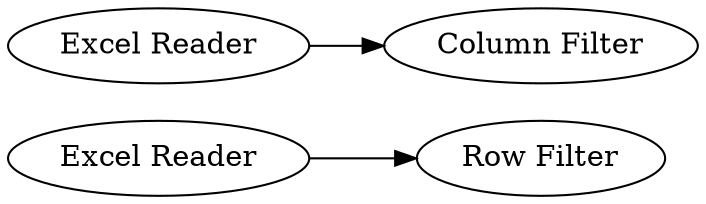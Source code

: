 digraph {
	1 [label="Excel Reader"]
	2 [label="Row Filter"]
	3 [label="Excel Reader"]
	4 [label="Column Filter"]
	1 -> 2
	3 -> 4
	rankdir=LR
}
